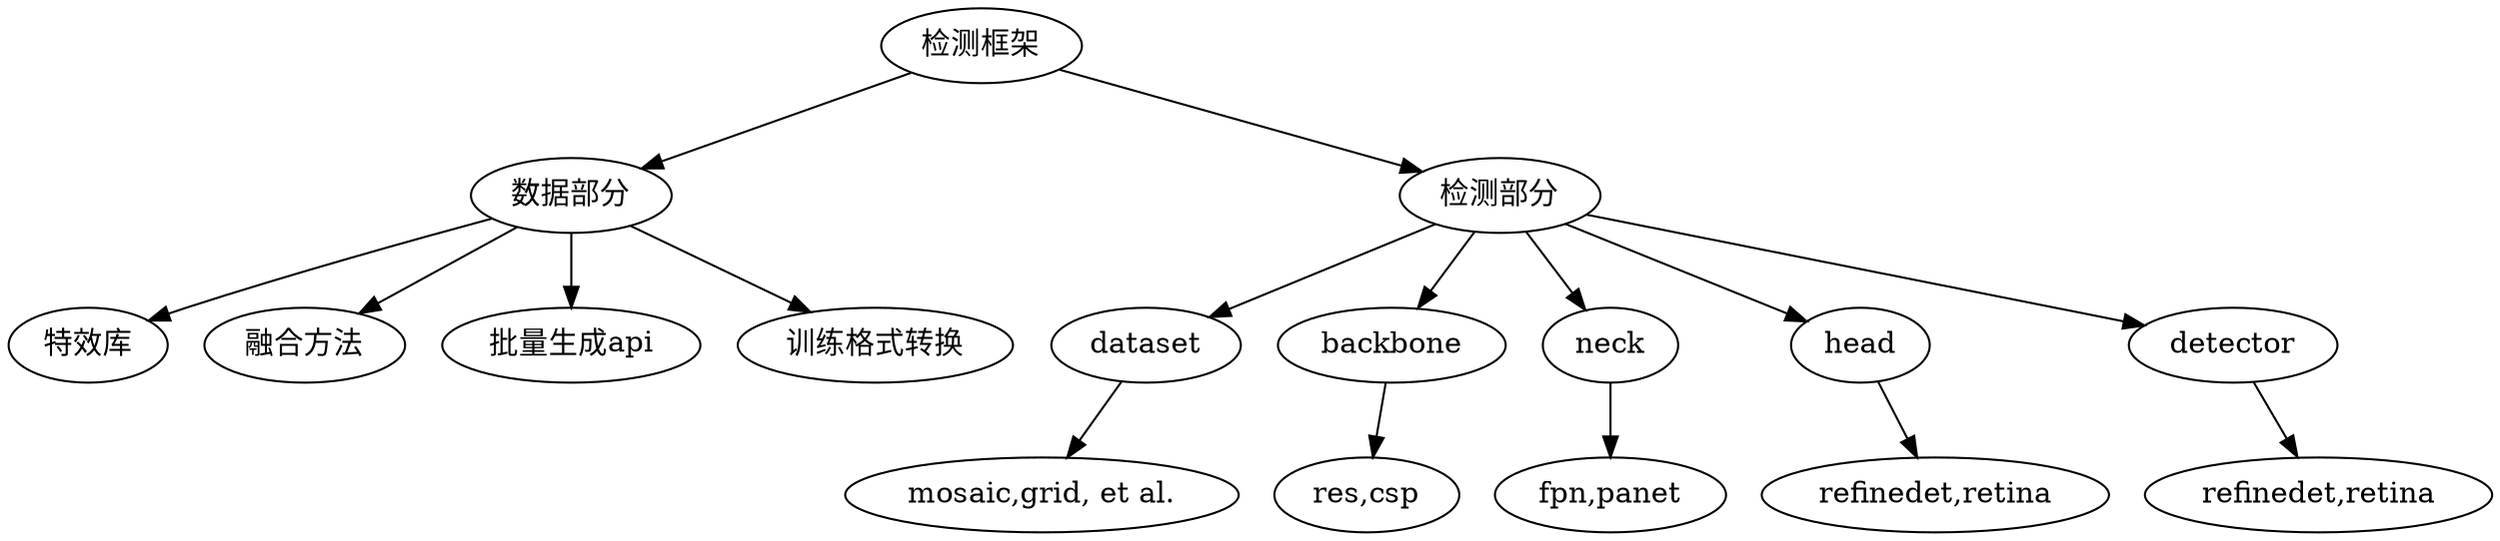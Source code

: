 // tbdetection_framework
digraph {
	a [label="检测框架"]
	b [label="数据部分"]
	c [label="检测部分"]
	d [label="特效库"]
	e [label="融合方法"]
	f [label="批量生成api"]
	g [label="训练格式转换"]
	p [label=dataset]
	q [label="mosaic,grid, et al."]
	h [label=backbone]
	i [label=neck]
	j [label=head]
	k [label=detector]
	l [label="res,csp"]
	m [label="fpn,panet"]
	n [label="refinedet,retina"]
	o [label="refinedet,retina"]
	a -> b
	a -> c
	b -> d
	b -> e
	b -> f
	b -> g
	c -> p
	c -> h
	c -> i
	c -> j
	c -> k
	h -> l
	i -> m
	j -> n
	k -> o
	p -> q
}
